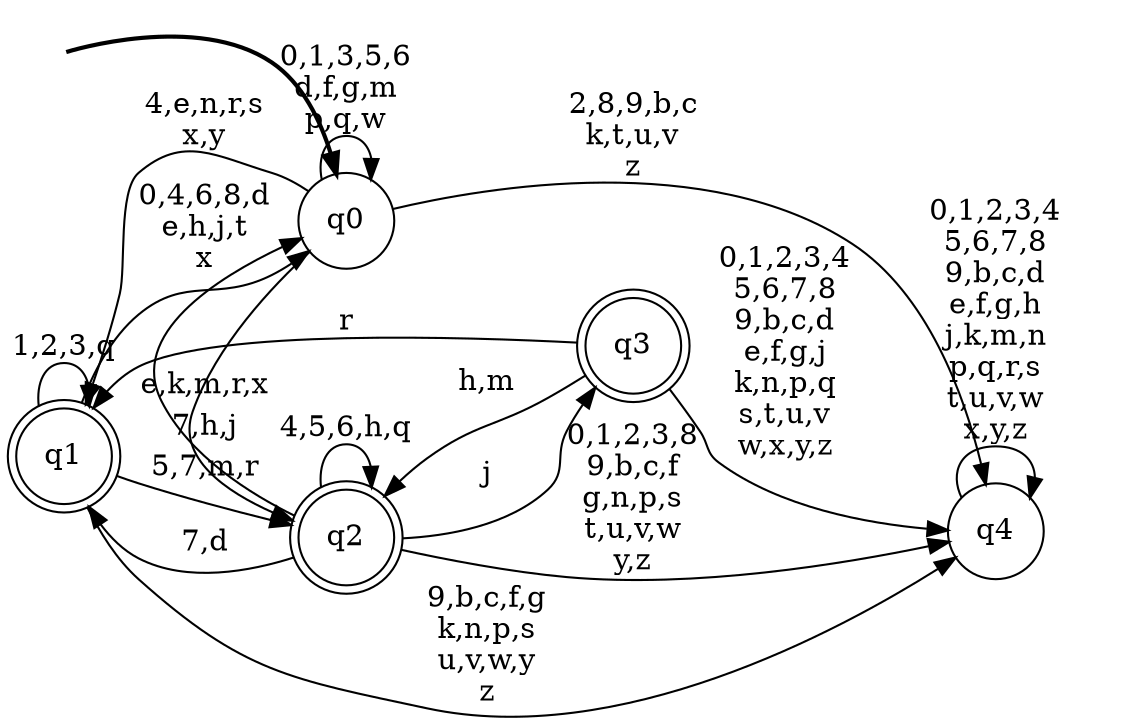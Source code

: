 digraph BlueStar {
__start0 [style = invis, shape = none, label = "", width = 0, height = 0];

rankdir=LR;
size="8,5";

s0 [style="filled", color="black", fillcolor="white" shape="circle", label="q0"];
s1 [style="rounded,filled", color="black", fillcolor="white" shape="doublecircle", label="q1"];
s2 [style="rounded,filled", color="black", fillcolor="white" shape="doublecircle", label="q2"];
s3 [style="rounded,filled", color="black", fillcolor="white" shape="doublecircle", label="q3"];
s4 [style="filled", color="black", fillcolor="white" shape="circle", label="q4"];
subgraph cluster_main { 
	graph [pad=".75", ranksep="0.15", nodesep="0.15"];
	 style=invis; 
	__start0 -> s0 [penwidth=2];
}
s0 -> s0 [label="0,1,3,5,6\nd,f,g,m\np,q,w"];
s0 -> s1 [label="4,e,n,r,s\nx,y"];
s0 -> s2 [label="7,h,j"];
s0 -> s4 [label="2,8,9,b,c\nk,t,u,v\nz"];
s1 -> s0 [label="0,4,6,8,d\ne,h,j,t\nx"];
s1 -> s1 [label="1,2,3,q"];
s1 -> s2 [label="5,7,m,r"];
s1 -> s4 [label="9,b,c,f,g\nk,n,p,s\nu,v,w,y\nz"];
s2 -> s0 [label="e,k,m,r,x"];
s2 -> s1 [label="7,d"];
s2 -> s2 [label="4,5,6,h,q"];
s2 -> s3 [label="j"];
s2 -> s4 [label="0,1,2,3,8\n9,b,c,f\ng,n,p,s\nt,u,v,w\ny,z"];
s3 -> s1 [label="r"];
s3 -> s2 [label="h,m"];
s3 -> s4 [label="0,1,2,3,4\n5,6,7,8\n9,b,c,d\ne,f,g,j\nk,n,p,q\ns,t,u,v\nw,x,y,z"];
s4 -> s4 [label="0,1,2,3,4\n5,6,7,8\n9,b,c,d\ne,f,g,h\nj,k,m,n\np,q,r,s\nt,u,v,w\nx,y,z"];

}